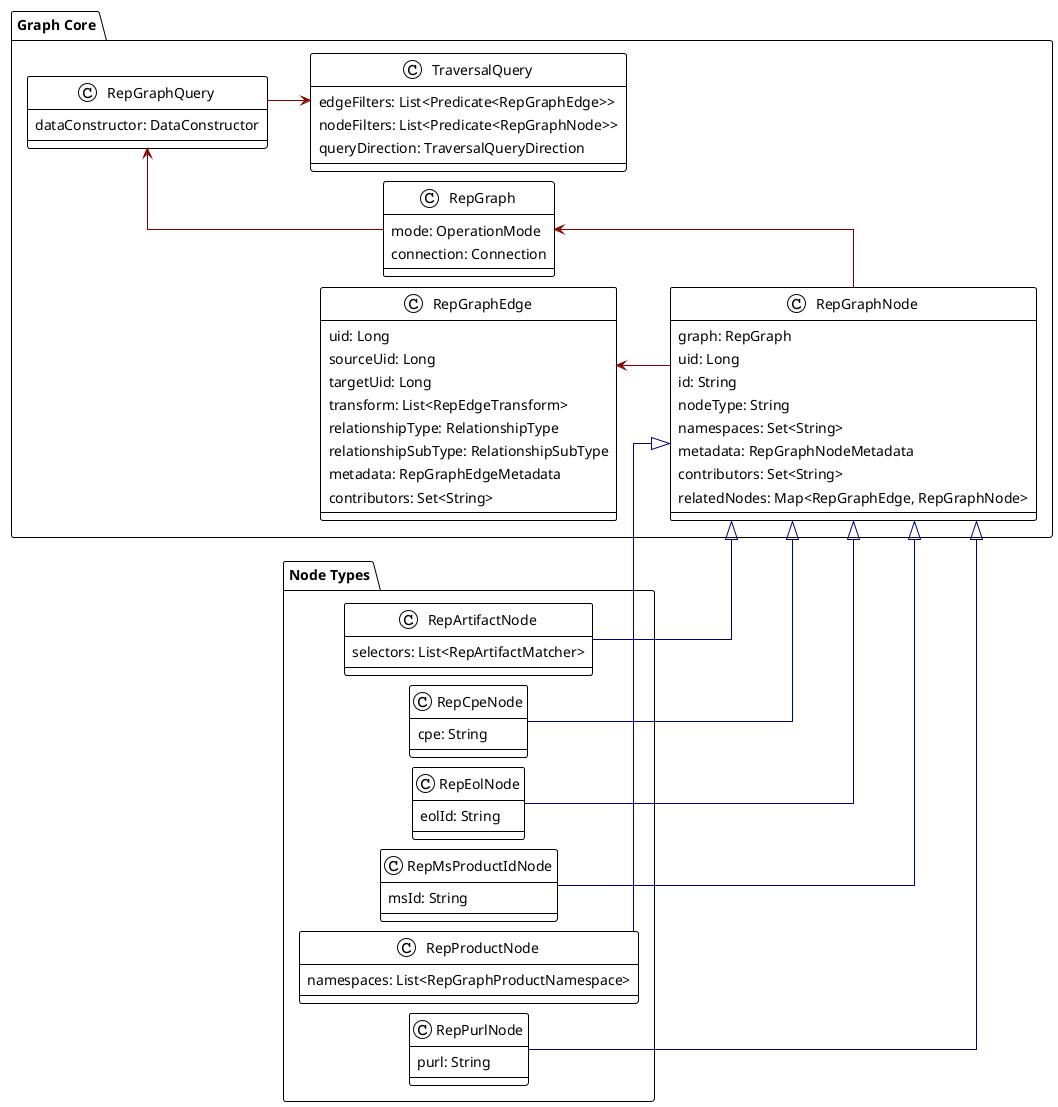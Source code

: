 @startuml

!theme plain
skinparam linetype ortho
left to right direction
skinparam nodesep 10
skinparam ranksep 10
skinparam Padding 2

package "Graph Core" {
    class RepGraph {
        mode: OperationMode
        connection: Connection
    }
    class RepGraphQuery {
        dataConstructor: DataConstructor
    }
    class TraversalQuery {
        edgeFilters: List<Predicate<RepGraphEdge>>
        nodeFilters: List<Predicate<RepGraphNode>>
        queryDirection: TraversalQueryDirection
    }
    class RepGraphNode {
        graph: RepGraph
        uid: Long
        id: String
        nodeType: String
        namespaces: Set<String>
        metadata: RepGraphNodeMetadata
        contributors: Set<String>
        relatedNodes: Map<RepGraphEdge, RepGraphNode>
    }
    class RepGraphEdge {
        uid: Long
        sourceUid: Long
        targetUid: Long
        transform: List<RepEdgeTransform>
        relationshipType: RelationshipType
        relationshipSubType: RelationshipSubType
        metadata: RepGraphEdgeMetadata
        contributors: Set<String>
    }
}

package "Node Types" {
    class RepArtifactNode {
        selectors: List<RepArtifactMatcher>
    }
    class RepCpeNode {
        cpe: String
    }
    class RepEolNode {
        eolId: String
    }
    class RepMsProductIdNode {
        msId: String
    }
    class RepProductNode {
        namespaces: List<RepGraphProductNamespace>
    }
    class RepPurlNode {
        purl: String
    }
}

TraversalQuery -up[hidden]- RepGraphQuery

RepArtifactNode -[#000082,plain]-^ RepGraphNode
RepCpeNode -[#000082,plain]-^ RepGraphNode
RepEolNode -[#000082,plain]-^ RepGraphNode
RepMsProductIdNode -[#000082,plain]-^ RepGraphNode
RepPurlNode -[#000082,plain]-^ RepGraphNode
RepProductNode -[#000082,plain]-^ RepGraphNode
RepGraph <-[#820000,plain]- RepGraphNode
RepGraphEdge <-[#820000,plain]- RepGraphNode
RepGraphQuery <-[#820000,plain]- RepGraph
TraversalQuery <-[#820000,plain]- RepGraphQuery

@enduml
